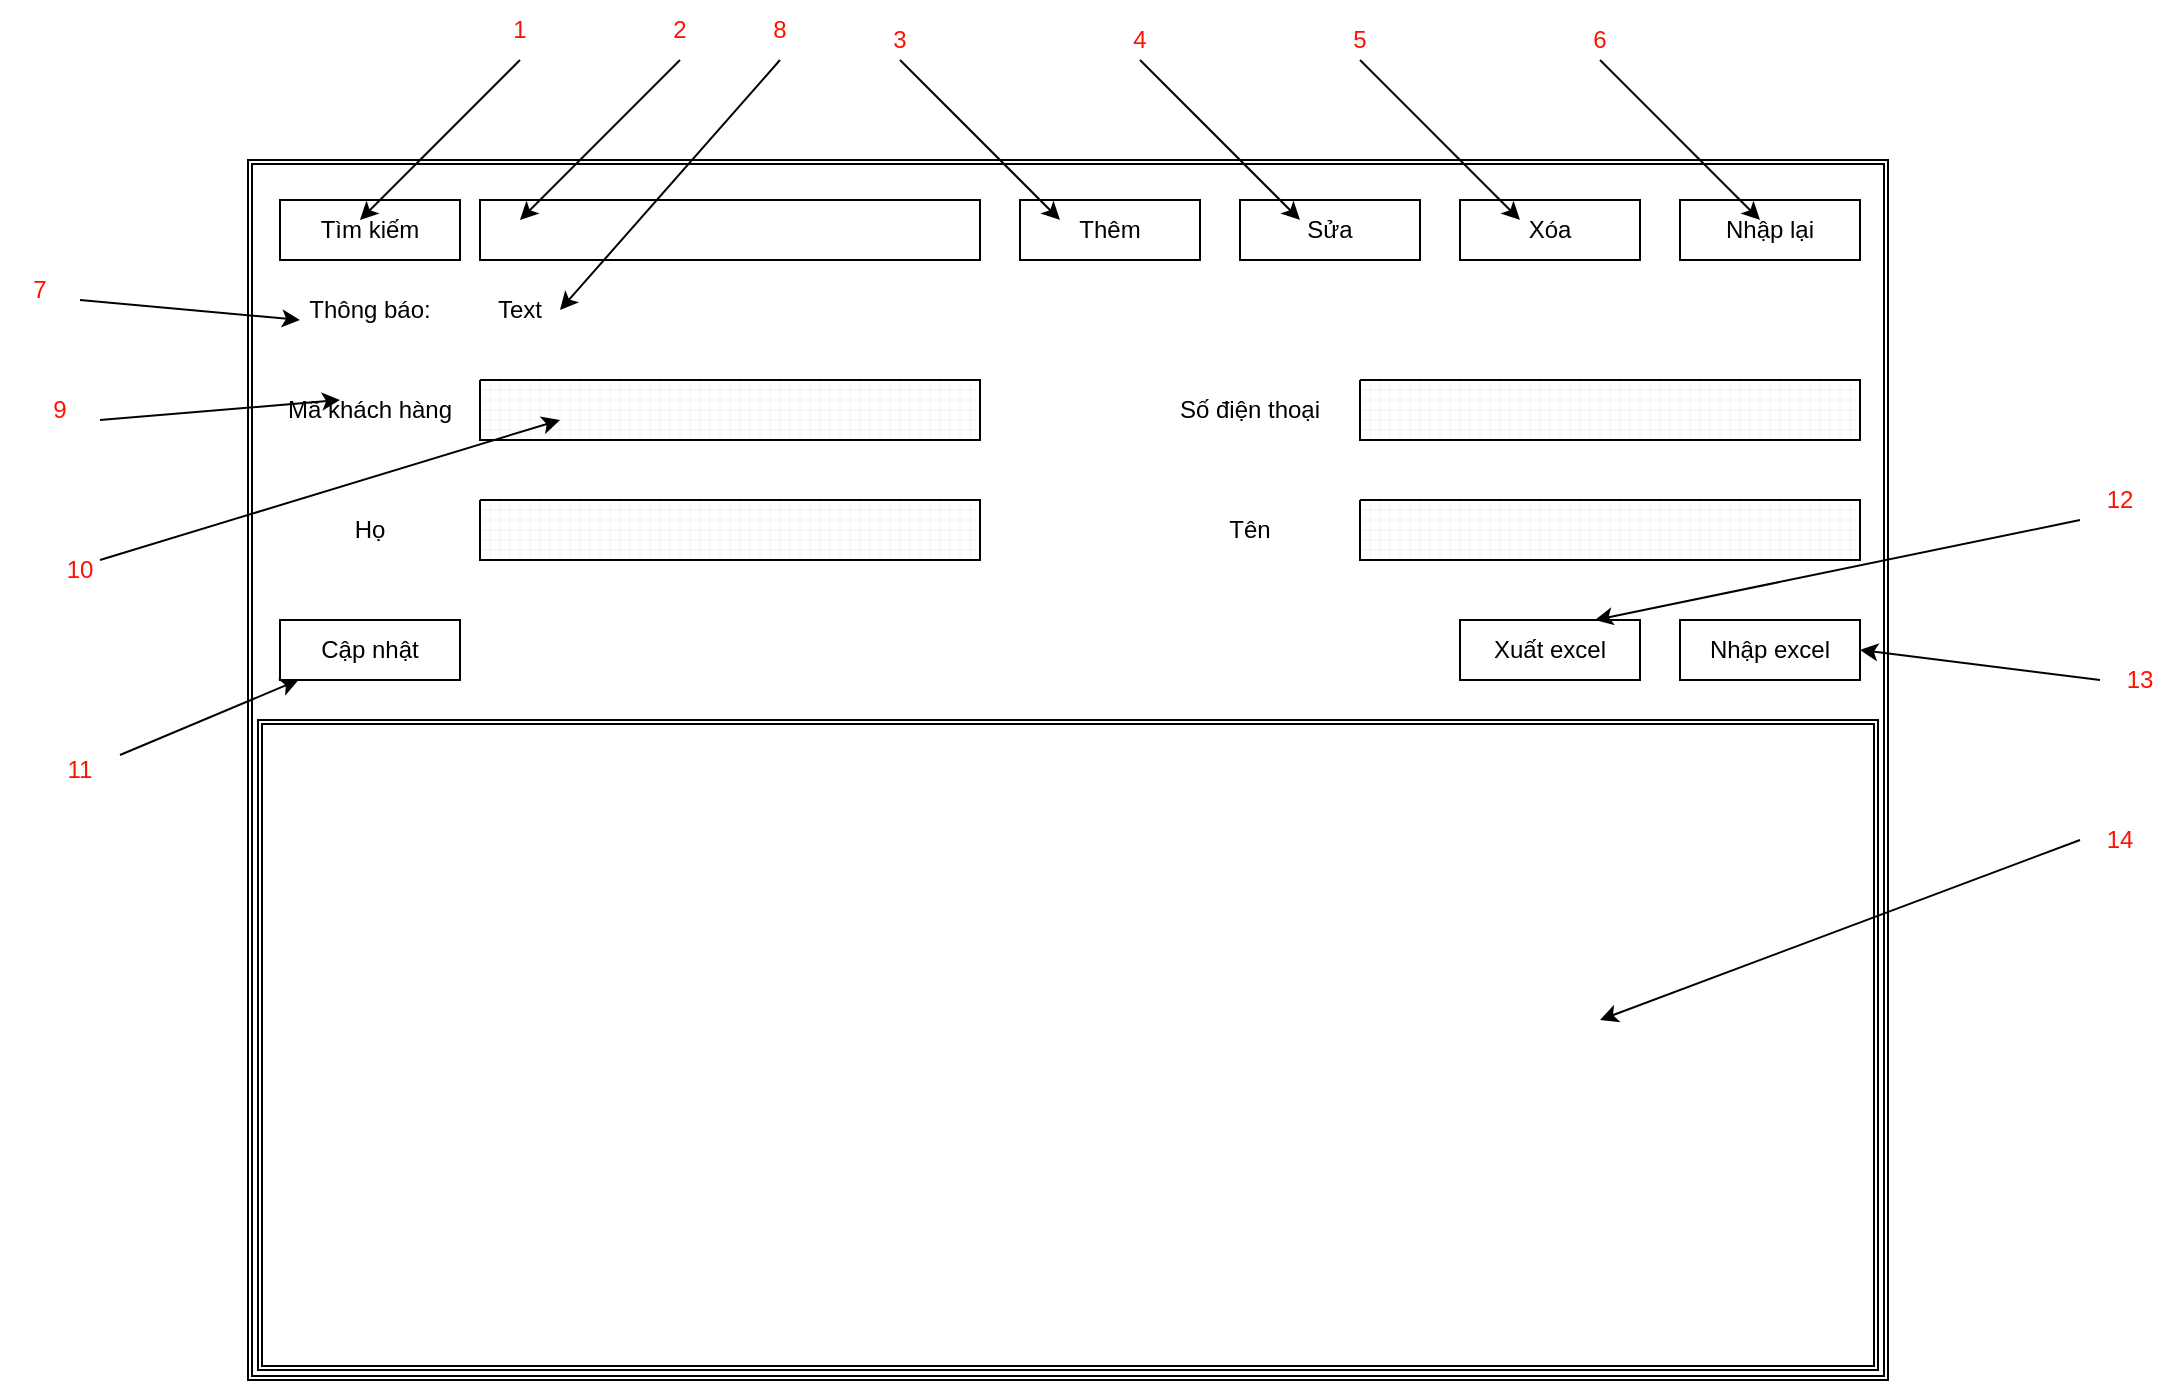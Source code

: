 <mxfile version="13.9.2" type="device"><diagram id="_b8Lz2bAl0GtQFYjMquY" name="Page-1"><mxGraphModel dx="2249" dy="2083" grid="1" gridSize="10" guides="1" tooltips="1" connect="1" arrows="1" fold="1" page="1" pageScale="1" pageWidth="827" pageHeight="1169" math="0" shadow="0"><root><mxCell id="0"/><mxCell id="1" parent="0"/><mxCell id="qbNIp1cFXwifCdJpEuJc-8" value="" style="shape=ext;double=1;rounded=0;whiteSpace=wrap;html=1;" parent="1" vertex="1"><mxGeometry x="4" y="-20" width="820" height="610" as="geometry"/></mxCell><mxCell id="qbNIp1cFXwifCdJpEuJc-22" value="" style="shape=ext;double=1;rounded=0;whiteSpace=wrap;html=1;" parent="1" vertex="1"><mxGeometry x="9" y="260" width="810" height="325" as="geometry"/></mxCell><mxCell id="qbNIp1cFXwifCdJpEuJc-45" value="" style="verticalLabelPosition=bottom;verticalAlign=top;html=1;shape=mxgraph.basic.rect;fillColor2=none;strokeWidth=1;size=20;indent=5;" parent="1" vertex="1"><mxGeometry x="500" width="90" height="30" as="geometry"/></mxCell><mxCell id="qbNIp1cFXwifCdJpEuJc-46" value="" style="verticalLabelPosition=bottom;verticalAlign=top;html=1;shape=mxgraph.basic.rect;fillColor2=none;strokeWidth=1;size=20;indent=5;" parent="1" vertex="1"><mxGeometry x="720" width="90" height="30" as="geometry"/></mxCell><mxCell id="qbNIp1cFXwifCdJpEuJc-47" value="" style="verticalLabelPosition=bottom;verticalAlign=top;html=1;shape=mxgraph.basic.rect;fillColor2=none;strokeWidth=1;size=20;indent=5;" parent="1" vertex="1"><mxGeometry x="610" width="90" height="30" as="geometry"/></mxCell><mxCell id="qbNIp1cFXwifCdJpEuJc-50" value="" style="verticalLabelPosition=bottom;verticalAlign=top;html=1;shape=mxgraph.basic.rect;fillColor2=none;strokeWidth=1;size=20;indent=5;" parent="1" vertex="1"><mxGeometry x="390" width="90" height="30" as="geometry"/></mxCell><mxCell id="qbNIp1cFXwifCdJpEuJc-52" value="" style="verticalLabelPosition=bottom;verticalAlign=top;html=1;shape=mxgraph.basic.rect;fillColor2=none;strokeWidth=1;size=20;indent=5;" parent="1" vertex="1"><mxGeometry x="20" width="90" height="30" as="geometry"/></mxCell><mxCell id="qbNIp1cFXwifCdJpEuJc-53" value="" style="verticalLabelPosition=bottom;verticalAlign=top;html=1;shape=mxgraph.basic.rect;fillColor2=none;strokeWidth=1;size=20;indent=5;" parent="1" vertex="1"><mxGeometry x="120" width="250" height="30" as="geometry"/></mxCell><mxCell id="qbNIp1cFXwifCdJpEuJc-73" value="" style="verticalLabelPosition=bottom;verticalAlign=top;html=1;shape=mxgraph.basic.rect;fillColor2=none;strokeWidth=1;size=20;indent=5;" parent="1" vertex="1"><mxGeometry x="720" y="210" width="90" height="30" as="geometry"/></mxCell><mxCell id="qbNIp1cFXwifCdJpEuJc-74" value="" style="verticalLabelPosition=bottom;verticalAlign=top;html=1;shape=mxgraph.basic.rect;fillColor2=none;strokeWidth=1;size=20;indent=5;" parent="1" vertex="1"><mxGeometry x="610" y="210" width="90" height="30" as="geometry"/></mxCell><mxCell id="qbNIp1cFXwifCdJpEuJc-75" value="" style="verticalLabelPosition=bottom;verticalAlign=top;html=1;shape=mxgraph.basic.patternFillRect;fillStyle=grid;step=5;fillStrokeWidth=0.2;fillStrokeColor=#dddddd;" parent="1" vertex="1"><mxGeometry x="560" y="90" width="250" height="30" as="geometry"/></mxCell><mxCell id="qbNIp1cFXwifCdJpEuJc-76" value="" style="verticalLabelPosition=bottom;verticalAlign=top;html=1;shape=mxgraph.basic.patternFillRect;fillStyle=grid;step=5;fillStrokeWidth=0.2;fillStrokeColor=#dddddd;" parent="1" vertex="1"><mxGeometry x="560" y="150" width="250" height="30" as="geometry"/></mxCell><mxCell id="qbNIp1cFXwifCdJpEuJc-78" value="" style="verticalLabelPosition=bottom;verticalAlign=top;html=1;shape=mxgraph.basic.patternFillRect;fillStyle=grid;step=5;fillStrokeWidth=0.2;fillStrokeColor=#dddddd;" parent="1" vertex="1"><mxGeometry x="120" y="90" width="250" height="30" as="geometry"/></mxCell><mxCell id="qbNIp1cFXwifCdJpEuJc-79" value="" style="verticalLabelPosition=bottom;verticalAlign=top;html=1;shape=mxgraph.basic.patternFillRect;fillStyle=grid;step=5;fillStrokeWidth=0.2;fillStrokeColor=#dddddd;" parent="1" vertex="1"><mxGeometry x="120" y="150" width="250" height="30" as="geometry"/></mxCell><mxCell id="qbNIp1cFXwifCdJpEuJc-81" value="Mã khách hàng" style="text;html=1;strokeColor=none;fillColor=none;align=center;verticalAlign=middle;whiteSpace=wrap;rounded=0;" parent="1" vertex="1"><mxGeometry x="20" y="90" width="90" height="30" as="geometry"/></mxCell><mxCell id="qbNIp1cFXwifCdJpEuJc-93" value="Tìm kiếm" style="text;html=1;strokeColor=none;fillColor=none;align=center;verticalAlign=middle;whiteSpace=wrap;rounded=0;" parent="1" vertex="1"><mxGeometry x="20" width="90" height="30" as="geometry"/></mxCell><mxCell id="qbNIp1cFXwifCdJpEuJc-94" value="Thông báo:" style="text;html=1;strokeColor=none;fillColor=none;align=center;verticalAlign=middle;whiteSpace=wrap;rounded=0;" parent="1" vertex="1"><mxGeometry x="20" y="40" width="90" height="30" as="geometry"/></mxCell><mxCell id="qbNIp1cFXwifCdJpEuJc-95" value="Thêm" style="text;html=1;strokeColor=none;fillColor=none;align=center;verticalAlign=middle;whiteSpace=wrap;rounded=0;" parent="1" vertex="1"><mxGeometry x="390" width="90" height="30" as="geometry"/></mxCell><mxCell id="qbNIp1cFXwifCdJpEuJc-96" value="Sửa" style="text;html=1;strokeColor=none;fillColor=none;align=center;verticalAlign=middle;whiteSpace=wrap;rounded=0;" parent="1" vertex="1"><mxGeometry x="500" width="90" height="30" as="geometry"/></mxCell><mxCell id="qbNIp1cFXwifCdJpEuJc-97" value="Xóa" style="text;html=1;strokeColor=none;fillColor=none;align=center;verticalAlign=middle;whiteSpace=wrap;rounded=0;" parent="1" vertex="1"><mxGeometry x="610" width="90" height="30" as="geometry"/></mxCell><mxCell id="qbNIp1cFXwifCdJpEuJc-98" value="Nhập lại" style="text;html=1;strokeColor=none;fillColor=none;align=center;verticalAlign=middle;whiteSpace=wrap;rounded=0;" parent="1" vertex="1"><mxGeometry x="720" width="90" height="30" as="geometry"/></mxCell><mxCell id="qbNIp1cFXwifCdJpEuJc-100" value="Xuất excel" style="text;html=1;strokeColor=none;fillColor=none;align=center;verticalAlign=middle;whiteSpace=wrap;rounded=0;" parent="1" vertex="1"><mxGeometry x="610" y="210" width="90" height="30" as="geometry"/></mxCell><mxCell id="qbNIp1cFXwifCdJpEuJc-104" value="Họ" style="text;html=1;strokeColor=none;fillColor=none;align=center;verticalAlign=middle;whiteSpace=wrap;rounded=0;" parent="1" vertex="1"><mxGeometry x="20" y="150" width="90" height="30" as="geometry"/></mxCell><mxCell id="qbNIp1cFXwifCdJpEuJc-106" value="Số điện thoại" style="text;html=1;strokeColor=none;fillColor=none;align=center;verticalAlign=middle;whiteSpace=wrap;rounded=0;" parent="1" vertex="1"><mxGeometry x="460" y="90" width="90" height="30" as="geometry"/></mxCell><mxCell id="qbNIp1cFXwifCdJpEuJc-107" value="Tên" style="text;html=1;strokeColor=none;fillColor=none;align=center;verticalAlign=middle;whiteSpace=wrap;rounded=0;" parent="1" vertex="1"><mxGeometry x="460" y="150" width="90" height="30" as="geometry"/></mxCell><mxCell id="qbNIp1cFXwifCdJpEuJc-110" value="" style="verticalLabelPosition=bottom;verticalAlign=top;html=1;shape=mxgraph.basic.rect;fillColor2=none;strokeWidth=1;size=20;indent=5;" parent="1" vertex="1"><mxGeometry x="20" y="210" width="90" height="30" as="geometry"/></mxCell><mxCell id="qbNIp1cFXwifCdJpEuJc-111" value="Cập nhật" style="text;html=1;strokeColor=none;fillColor=none;align=center;verticalAlign=middle;whiteSpace=wrap;rounded=0;" parent="1" vertex="1"><mxGeometry x="20" y="210" width="90" height="30" as="geometry"/></mxCell><mxCell id="qbNIp1cFXwifCdJpEuJc-121" value="" style="endArrow=classic;html=1;" parent="1" edge="1"><mxGeometry width="50" height="50" relative="1" as="geometry"><mxPoint x="680" y="-70" as="sourcePoint"/><mxPoint x="760" y="10" as="targetPoint"/></mxGeometry></mxCell><mxCell id="qbNIp1cFXwifCdJpEuJc-124" value="" style="endArrow=classic;html=1;" parent="1" edge="1"><mxGeometry width="50" height="50" relative="1" as="geometry"><mxPoint x="560" y="-70" as="sourcePoint"/><mxPoint x="640" y="10" as="targetPoint"/></mxGeometry></mxCell><mxCell id="qbNIp1cFXwifCdJpEuJc-125" value="" style="endArrow=classic;html=1;" parent="1" edge="1"><mxGeometry width="50" height="50" relative="1" as="geometry"><mxPoint x="450" y="-70" as="sourcePoint"/><mxPoint x="530" y="10" as="targetPoint"/></mxGeometry></mxCell><mxCell id="qbNIp1cFXwifCdJpEuJc-126" value="" style="endArrow=classic;html=1;" parent="1" edge="1"><mxGeometry width="50" height="50" relative="1" as="geometry"><mxPoint x="330" y="-70" as="sourcePoint"/><mxPoint x="410" y="10" as="targetPoint"/></mxGeometry></mxCell><mxCell id="qbNIp1cFXwifCdJpEuJc-130" value="" style="endArrow=classic;html=1;" parent="1" edge="1"><mxGeometry width="50" height="50" relative="1" as="geometry"><mxPoint x="140" y="-70" as="sourcePoint"/><mxPoint x="60" y="10" as="targetPoint"/></mxGeometry></mxCell><mxCell id="qbNIp1cFXwifCdJpEuJc-131" value="" style="endArrow=classic;html=1;" parent="1" edge="1"><mxGeometry width="50" height="50" relative="1" as="geometry"><mxPoint x="220.0" y="-70" as="sourcePoint"/><mxPoint x="140.0" y="10" as="targetPoint"/></mxGeometry></mxCell><mxCell id="qbNIp1cFXwifCdJpEuJc-132" value="" style="endArrow=classic;html=1;entryX=1;entryY=0.5;entryDx=0;entryDy=0;" parent="1" edge="1" target="7JTCpmumjhDKCNr9lXvz-1"><mxGeometry width="50" height="50" relative="1" as="geometry"><mxPoint x="270" y="-70" as="sourcePoint"/><mxPoint x="270" y="50" as="targetPoint"/></mxGeometry></mxCell><mxCell id="qbNIp1cFXwifCdJpEuJc-133" value="" style="endArrow=classic;html=1;" parent="1" edge="1"><mxGeometry width="50" height="50" relative="1" as="geometry"><mxPoint x="-70" y="180" as="sourcePoint"/><mxPoint x="160" y="110" as="targetPoint"/></mxGeometry></mxCell><mxCell id="qbNIp1cFXwifCdJpEuJc-134" value="" style="endArrow=classic;html=1;exitX=1;exitY=0.25;exitDx=0;exitDy=0;" parent="1" edge="1" target="qbNIp1cFXwifCdJpEuJc-111" source="qbNIp1cFXwifCdJpEuJc-161"><mxGeometry width="50" height="50" relative="1" as="geometry"><mxPoint x="-80" y="320" as="sourcePoint"/><mxPoint x="40" y="280" as="targetPoint"/></mxGeometry></mxCell><mxCell id="qbNIp1cFXwifCdJpEuJc-141" value="" style="endArrow=classic;html=1;" parent="1" edge="1"><mxGeometry width="50" height="50" relative="1" as="geometry"><mxPoint x="-70" y="110" as="sourcePoint"/><mxPoint x="50" y="100" as="targetPoint"/></mxGeometry></mxCell><mxCell id="qbNIp1cFXwifCdJpEuJc-143" value="" style="endArrow=classic;html=1;entryX=1;entryY=0.5;entryDx=0;entryDy=0;exitX=0;exitY=0.5;exitDx=0;exitDy=0;" parent="1" edge="1" target="qbNIp1cFXwifCdJpEuJc-99" source="qbNIp1cFXwifCdJpEuJc-164"><mxGeometry width="50" height="50" relative="1" as="geometry"><mxPoint x="920" y="260" as="sourcePoint"/><mxPoint x="800" y="270" as="targetPoint"/></mxGeometry></mxCell><mxCell id="qbNIp1cFXwifCdJpEuJc-144" value="" style="endArrow=classic;html=1;" parent="1" edge="1"><mxGeometry width="50" height="50" relative="1" as="geometry"><mxPoint x="920" y="320" as="sourcePoint"/><mxPoint x="680" y="410" as="targetPoint"/></mxGeometry></mxCell><mxCell id="qbNIp1cFXwifCdJpEuJc-149" value="4" style="text;html=1;align=center;verticalAlign=middle;whiteSpace=wrap;rounded=0;fontColor=#FF1100;" parent="1" vertex="1"><mxGeometry x="430" y="-90" width="40" height="20" as="geometry"/></mxCell><mxCell id="qbNIp1cFXwifCdJpEuJc-153" value="5" style="text;html=1;align=center;verticalAlign=middle;whiteSpace=wrap;rounded=0;fontColor=#FF1100;" parent="1" vertex="1"><mxGeometry x="540" y="-90" width="40" height="20" as="geometry"/></mxCell><mxCell id="qbNIp1cFXwifCdJpEuJc-154" value="6" style="text;html=1;align=center;verticalAlign=middle;whiteSpace=wrap;rounded=0;fontColor=#FF1100;" parent="1" vertex="1"><mxGeometry x="660" y="-90" width="40" height="20" as="geometry"/></mxCell><mxCell id="qbNIp1cFXwifCdJpEuJc-155" value="3" style="text;html=1;align=center;verticalAlign=middle;whiteSpace=wrap;rounded=0;fontColor=#FF1100;" parent="1" vertex="1"><mxGeometry x="310" y="-90" width="40" height="20" as="geometry"/></mxCell><mxCell id="qbNIp1cFXwifCdJpEuJc-156" value="8" style="text;html=1;align=center;verticalAlign=middle;whiteSpace=wrap;rounded=0;fontColor=#FF1100;" parent="1" vertex="1"><mxGeometry x="250" y="-100" width="40" height="30" as="geometry"/></mxCell><mxCell id="qbNIp1cFXwifCdJpEuJc-157" value="2" style="text;html=1;align=center;verticalAlign=middle;whiteSpace=wrap;rounded=0;fontColor=#FF1100;" parent="1" vertex="1"><mxGeometry x="200" y="-100" width="40" height="30" as="geometry"/></mxCell><mxCell id="qbNIp1cFXwifCdJpEuJc-158" value="1" style="text;html=1;align=center;verticalAlign=middle;whiteSpace=wrap;rounded=0;fontColor=#FF1100;" parent="1" vertex="1"><mxGeometry x="120" y="-100" width="40" height="30" as="geometry"/></mxCell><mxCell id="qbNIp1cFXwifCdJpEuJc-159" value="9" style="text;html=1;align=center;verticalAlign=middle;whiteSpace=wrap;rounded=0;fontColor=#FF1100;" parent="1" vertex="1"><mxGeometry x="-110" y="90" width="40" height="30" as="geometry"/></mxCell><mxCell id="qbNIp1cFXwifCdJpEuJc-160" value="10" style="text;html=1;align=center;verticalAlign=middle;whiteSpace=wrap;rounded=0;fontColor=#FF1100;" parent="1" vertex="1"><mxGeometry x="-100" y="170" width="40" height="30" as="geometry"/></mxCell><mxCell id="qbNIp1cFXwifCdJpEuJc-161" value="11" style="text;html=1;align=center;verticalAlign=middle;whiteSpace=wrap;rounded=0;fontColor=#FF1100;" parent="1" vertex="1"><mxGeometry x="-100" y="270" width="40" height="30" as="geometry"/></mxCell><mxCell id="qbNIp1cFXwifCdJpEuJc-163" value="12" style="text;html=1;align=center;verticalAlign=middle;whiteSpace=wrap;rounded=0;fontColor=#FF1100;" parent="1" vertex="1"><mxGeometry x="920" y="140" width="40" height="20" as="geometry"/></mxCell><mxCell id="qbNIp1cFXwifCdJpEuJc-164" value="13" style="text;html=1;align=center;verticalAlign=middle;whiteSpace=wrap;rounded=0;fontColor=#FF1100;" parent="1" vertex="1"><mxGeometry x="930" y="230" width="40" height="20" as="geometry"/></mxCell><mxCell id="qbNIp1cFXwifCdJpEuJc-165" value="14" style="text;html=1;align=center;verticalAlign=middle;whiteSpace=wrap;rounded=0;fontColor=#FF1100;" parent="1" vertex="1"><mxGeometry x="920" y="310" width="40" height="20" as="geometry"/></mxCell><mxCell id="qbNIp1cFXwifCdJpEuJc-166" value="" style="endArrow=classic;html=1;" parent="1" edge="1"><mxGeometry width="50" height="50" relative="1" as="geometry"><mxPoint x="-80" y="50" as="sourcePoint"/><mxPoint x="30" y="60" as="targetPoint"/></mxGeometry></mxCell><mxCell id="qbNIp1cFXwifCdJpEuJc-167" value="7" style="text;html=1;align=center;verticalAlign=middle;whiteSpace=wrap;rounded=0;fontColor=#FF1100;" parent="1" vertex="1"><mxGeometry x="-120" y="30" width="40" height="30" as="geometry"/></mxCell><mxCell id="7JTCpmumjhDKCNr9lXvz-1" value="Text" style="text;html=1;strokeColor=none;fillColor=none;align=center;verticalAlign=middle;whiteSpace=wrap;rounded=0;" vertex="1" parent="1"><mxGeometry x="120" y="45" width="40" height="20" as="geometry"/></mxCell><mxCell id="qbNIp1cFXwifCdJpEuJc-99" value="Nhập excel" style="text;html=1;strokeColor=none;fillColor=none;align=center;verticalAlign=middle;whiteSpace=wrap;rounded=0;" parent="1" vertex="1"><mxGeometry x="720" y="210" width="90" height="30" as="geometry"/></mxCell><mxCell id="7JTCpmumjhDKCNr9lXvz-10" value="" style="endArrow=classic;html=1;entryX=0.75;entryY=0;entryDx=0;entryDy=0;exitX=0;exitY=1;exitDx=0;exitDy=0;" edge="1" parent="1" source="qbNIp1cFXwifCdJpEuJc-163" target="qbNIp1cFXwifCdJpEuJc-100"><mxGeometry width="50" height="50" relative="1" as="geometry"><mxPoint x="910" y="180" as="sourcePoint"/><mxPoint x="670" y="270" as="targetPoint"/></mxGeometry></mxCell></root></mxGraphModel></diagram></mxfile>